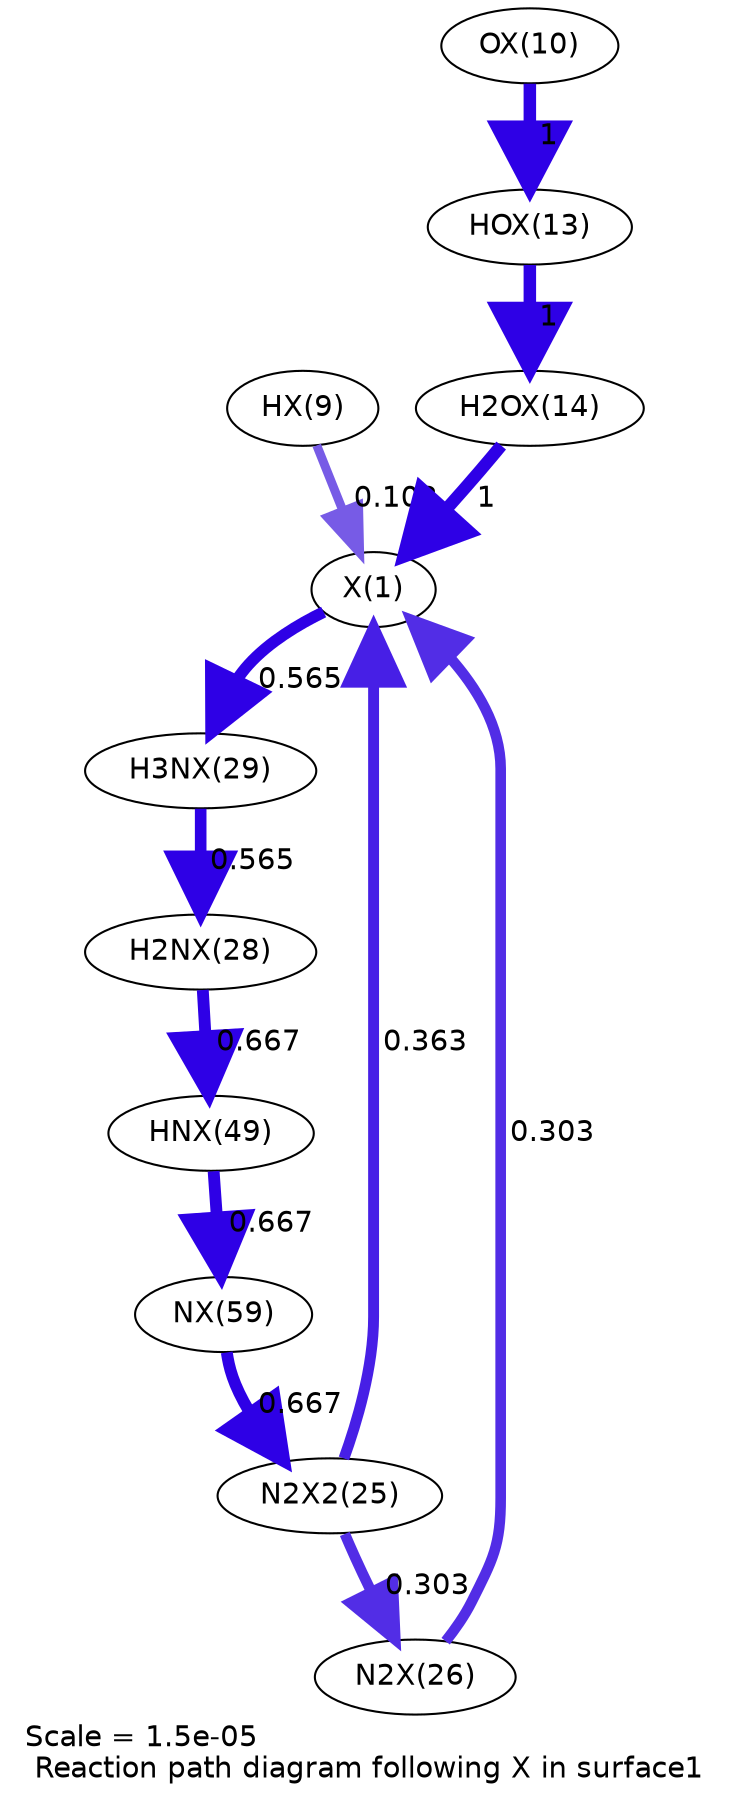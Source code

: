 digraph reaction_paths {
center=1;
s11 -> s20[fontname="Helvetica", penwidth=5.57, arrowsize=2.78, color="0.7, 1.06, 0.9"
, label=" 0.565"];
s12 -> s11[fontname="Helvetica", penwidth=4.28, arrowsize=2.14, color="0.7, 0.602, 0.9"
, label=" 0.102"];
s15 -> s11[fontname="Helvetica", penwidth=6, arrowsize=3, color="0.7, 1.5, 0.9"
, label=" 1"];
s16 -> s11[fontname="Helvetica", penwidth=5.24, arrowsize=2.62, color="0.7, 0.863, 0.9"
, label=" 0.363"];
s17 -> s11[fontname="Helvetica", penwidth=5.1, arrowsize=2.55, color="0.7, 0.803, 0.9"
, label=" 0.303"];
s20 -> s19[fontname="Helvetica", penwidth=5.57, arrowsize=2.78, color="0.7, 1.06, 0.9"
, label=" 0.565"];
s19 -> s22[fontname="Helvetica", penwidth=5.69, arrowsize=2.85, color="0.7, 1.17, 0.9"
, label=" 0.667"];
s22 -> s23[fontname="Helvetica", penwidth=5.69, arrowsize=2.85, color="0.7, 1.17, 0.9"
, label=" 0.667"];
s13 -> s14[fontname="Helvetica", penwidth=6, arrowsize=3, color="0.7, 1.5, 0.9"
, label=" 1"];
s14 -> s15[fontname="Helvetica", penwidth=6, arrowsize=3, color="0.7, 1.5, 0.9"
, label=" 1"];
s23 -> s16[fontname="Helvetica", penwidth=5.69, arrowsize=2.85, color="0.7, 1.17, 0.9"
, label=" 0.667"];
s16 -> s17[fontname="Helvetica", penwidth=5.1, arrowsize=2.55, color="0.7, 0.803, 0.9"
, label=" 0.303"];
s11 [ fontname="Helvetica", label="X(1)"];
s12 [ fontname="Helvetica", label="HX(9)"];
s13 [ fontname="Helvetica", label="OX(10)"];
s14 [ fontname="Helvetica", label="HOX(13)"];
s15 [ fontname="Helvetica", label="H2OX(14)"];
s16 [ fontname="Helvetica", label="N2X2(25)"];
s17 [ fontname="Helvetica", label="N2X(26)"];
s19 [ fontname="Helvetica", label="H2NX(28)"];
s20 [ fontname="Helvetica", label="H3NX(29)"];
s22 [ fontname="Helvetica", label="HNX(49)"];
s23 [ fontname="Helvetica", label="NX(59)"];
 label = "Scale = 1.5e-05\l Reaction path diagram following X in surface1";
 fontname = "Helvetica";
}
